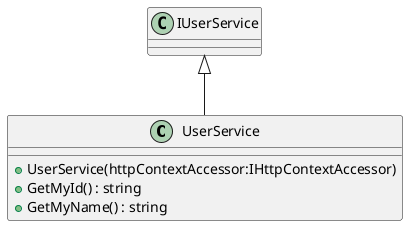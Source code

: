 @startuml
class UserService {
    + UserService(httpContextAccessor:IHttpContextAccessor)
    + GetMyId() : string
    + GetMyName() : string
}
IUserService <|-- UserService
@enduml
